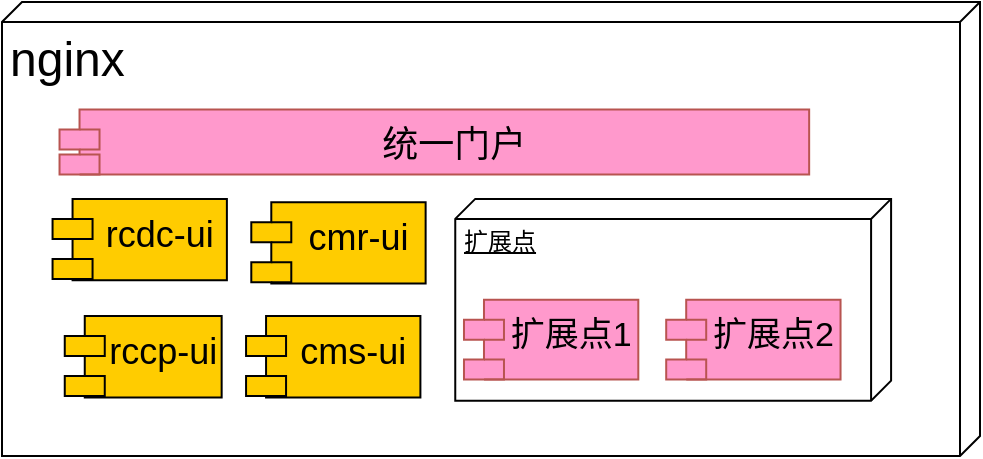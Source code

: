 <mxfile version="15.8.6" type="github">
  <diagram id="j0ziaLHF8pWoc9vtY9ym" name="Page-1">
    <mxGraphModel dx="1500" dy="835" grid="0" gridSize="10" guides="1" tooltips="1" connect="1" arrows="1" fold="1" page="1" pageScale="1" pageWidth="827" pageHeight="4069" math="0" shadow="0">
      <root>
        <mxCell id="0" />
        <mxCell id="1" parent="0" />
        <mxCell id="LfQ-vOlzmzYYvnquImAN-5" value="" style="group" vertex="1" connectable="0" parent="1">
          <mxGeometry x="90" y="41" width="489" height="227" as="geometry" />
        </mxCell>
        <mxCell id="5luBb_2tMEL0sUNSLeLB-1" value="&lt;font style=&quot;font-size: 24px&quot;&gt;nginx&lt;/font&gt;" style="verticalAlign=top;align=left;spacingTop=8;spacingLeft=2;spacingRight=12;shape=cube;size=10;direction=south;fontStyle=0;html=1;" parent="LfQ-vOlzmzYYvnquImAN-5" vertex="1">
          <mxGeometry width="489" height="227.0" as="geometry" />
        </mxCell>
        <mxCell id="LfQ-vOlzmzYYvnquImAN-2" value="扩展点" style="verticalAlign=top;align=left;spacingTop=8;spacingLeft=2;spacingRight=12;shape=cube;size=10;direction=south;fontStyle=4;html=1;" vertex="1" parent="LfQ-vOlzmzYYvnquImAN-5">
          <mxGeometry x="226.631" y="98.448" width="217.914" height="100.889" as="geometry" />
        </mxCell>
        <mxCell id="LfQ-vOlzmzYYvnquImAN-1" value="扩展点1" style="shape=module;align=left;spacingLeft=20;align=center;verticalAlign=top;fontSize=17;strokeColor=#b85450;fillColor=#ff99cc;" vertex="1" parent="LfQ-vOlzmzYYvnquImAN-5">
          <mxGeometry x="230.989" y="148.892" width="87.166" height="39.867" as="geometry" />
        </mxCell>
        <mxCell id="5luBb_2tMEL0sUNSLeLB-2" value="统一门户" style="shape=module;align=left;spacingLeft=20;align=center;verticalAlign=top;fontSize=18;fillColor=#ff99cc;strokeColor=#b85450;" parent="LfQ-vOlzmzYYvnquImAN-5" vertex="1">
          <mxGeometry x="28.765" y="53.699" width="374.813" height="32.545" as="geometry" />
        </mxCell>
        <mxCell id="5luBb_2tMEL0sUNSLeLB-3" value="rcdc-ui" style="shape=module;align=left;spacingLeft=20;align=center;verticalAlign=top;fontSize=18;fillColor=#ffcc00;" parent="LfQ-vOlzmzYYvnquImAN-5" vertex="1">
          <mxGeometry x="25.278" y="98.448" width="87.166" height="40.681" as="geometry" />
        </mxCell>
        <mxCell id="5luBb_2tMEL0sUNSLeLB-4" value="rccp-ui" style="shape=module;align=left;spacingLeft=20;align=center;verticalAlign=top;fontSize=18;fillColor=#ffcc00;" parent="LfQ-vOlzmzYYvnquImAN-5" vertex="1">
          <mxGeometry x="31.38" y="157.029" width="78.449" height="40.681" as="geometry" />
        </mxCell>
        <mxCell id="5luBb_2tMEL0sUNSLeLB-5" value="cmr-ui" style="shape=module;align=left;spacingLeft=20;align=center;verticalAlign=top;fontSize=18;fillColor=#ffcc00;" parent="LfQ-vOlzmzYYvnquImAN-5" vertex="1">
          <mxGeometry x="124.647" y="100.075" width="87.166" height="40.681" as="geometry" />
        </mxCell>
        <mxCell id="5luBb_2tMEL0sUNSLeLB-6" value="cms-ui" style="shape=module;align=left;spacingLeft=20;align=center;verticalAlign=top;fontSize=18;fillColor=#ffcc00;" parent="LfQ-vOlzmzYYvnquImAN-5" vertex="1">
          <mxGeometry x="122.032" y="157.029" width="87.166" height="40.681" as="geometry" />
        </mxCell>
        <mxCell id="LfQ-vOlzmzYYvnquImAN-3" value="扩展点2" style="shape=module;align=left;spacingLeft=20;align=center;verticalAlign=top;fontSize=17;strokeColor=#b85450;fillColor=#ff99cc;" vertex="1" parent="LfQ-vOlzmzYYvnquImAN-5">
          <mxGeometry x="332.102" y="148.892" width="87.166" height="39.867" as="geometry" />
        </mxCell>
      </root>
    </mxGraphModel>
  </diagram>
</mxfile>
